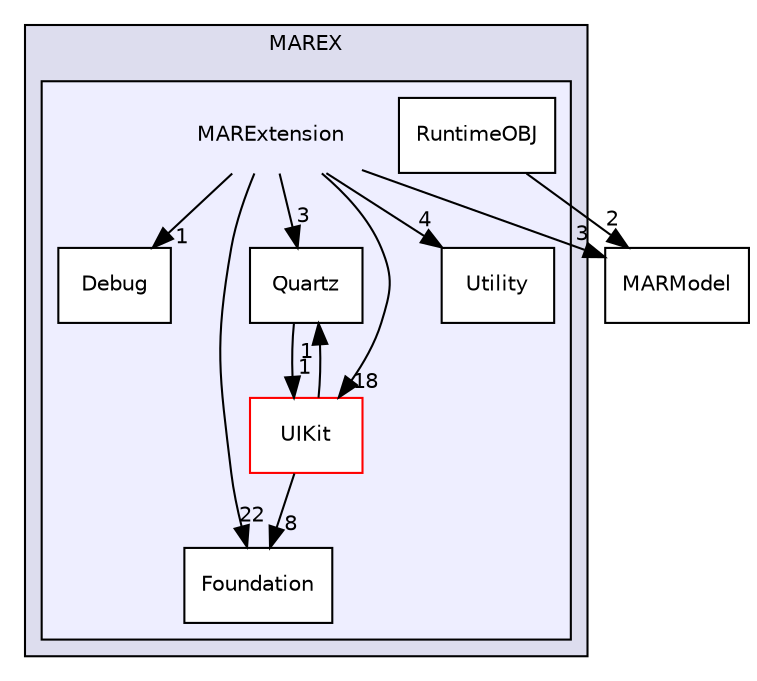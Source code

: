 digraph "/Users/Martin/Dev/SourceTree/MAREXT/MAREX/MARExtension" {
  compound=true
  node [ fontsize="10", fontname="Helvetica"];
  edge [ labelfontsize="10", labelfontname="Helvetica"];
  subgraph clusterdir_6daae844af948711e071770fd937495a {
    graph [ bgcolor="#ddddee", pencolor="black", label="MAREX" fontname="Helvetica", fontsize="10", URL="dir_6daae844af948711e071770fd937495a.html"]
  subgraph clusterdir_b932bfee56a058adac3470b82c4da045 {
    graph [ bgcolor="#eeeeff", pencolor="black", label="" URL="dir_b932bfee56a058adac3470b82c4da045.html"];
    dir_b932bfee56a058adac3470b82c4da045 [shape=plaintext label="MARExtension"];
    dir_e5d35ff223a787f270891950337010b4 [shape=box label="Debug" color="black" fillcolor="white" style="filled" URL="dir_e5d35ff223a787f270891950337010b4.html"];
    dir_c7aef915b0a76b80644226ca22628ed4 [shape=box label="Foundation" color="black" fillcolor="white" style="filled" URL="dir_c7aef915b0a76b80644226ca22628ed4.html"];
    dir_5334ba46254d22fa17ed27eba4f68975 [shape=box label="Quartz" color="black" fillcolor="white" style="filled" URL="dir_5334ba46254d22fa17ed27eba4f68975.html"];
    dir_9b7417ac52164b7318df39842d1696bc [shape=box label="RuntimeOBJ" color="black" fillcolor="white" style="filled" URL="dir_9b7417ac52164b7318df39842d1696bc.html"];
    dir_892605f1bb60009771f4c5b8766992c2 [shape=box label="UIKit" color="red" fillcolor="white" style="filled" URL="dir_892605f1bb60009771f4c5b8766992c2.html"];
    dir_5a4abd5a3e9a971d537a0fca0c51b18d [shape=box label="Utility" color="black" fillcolor="white" style="filled" URL="dir_5a4abd5a3e9a971d537a0fca0c51b18d.html"];
  }
  }
  dir_2c915ccebe98acf9de351a972d847539 [shape=box label="MARModel" URL="dir_2c915ccebe98acf9de351a972d847539.html"];
  dir_892605f1bb60009771f4c5b8766992c2->dir_5334ba46254d22fa17ed27eba4f68975 [headlabel="1", labeldistance=1.5 headhref="dir_000008_000006.html"];
  dir_892605f1bb60009771f4c5b8766992c2->dir_c7aef915b0a76b80644226ca22628ed4 [headlabel="8", labeldistance=1.5 headhref="dir_000008_000005.html"];
  dir_5334ba46254d22fa17ed27eba4f68975->dir_892605f1bb60009771f4c5b8766992c2 [headlabel="1", labeldistance=1.5 headhref="dir_000006_000008.html"];
  dir_9b7417ac52164b7318df39842d1696bc->dir_2c915ccebe98acf9de351a972d847539 [headlabel="2", labeldistance=1.5 headhref="dir_000007_000011.html"];
  dir_b932bfee56a058adac3470b82c4da045->dir_2c915ccebe98acf9de351a972d847539 [headlabel="3", labeldistance=1.5 headhref="dir_000003_000011.html"];
  dir_b932bfee56a058adac3470b82c4da045->dir_892605f1bb60009771f4c5b8766992c2 [headlabel="18", labeldistance=1.5 headhref="dir_000003_000008.html"];
  dir_b932bfee56a058adac3470b82c4da045->dir_5334ba46254d22fa17ed27eba4f68975 [headlabel="3", labeldistance=1.5 headhref="dir_000003_000006.html"];
  dir_b932bfee56a058adac3470b82c4da045->dir_c7aef915b0a76b80644226ca22628ed4 [headlabel="22", labeldistance=1.5 headhref="dir_000003_000005.html"];
  dir_b932bfee56a058adac3470b82c4da045->dir_5a4abd5a3e9a971d537a0fca0c51b18d [headlabel="4", labeldistance=1.5 headhref="dir_000003_000010.html"];
  dir_b932bfee56a058adac3470b82c4da045->dir_e5d35ff223a787f270891950337010b4 [headlabel="1", labeldistance=1.5 headhref="dir_000003_000004.html"];
}
